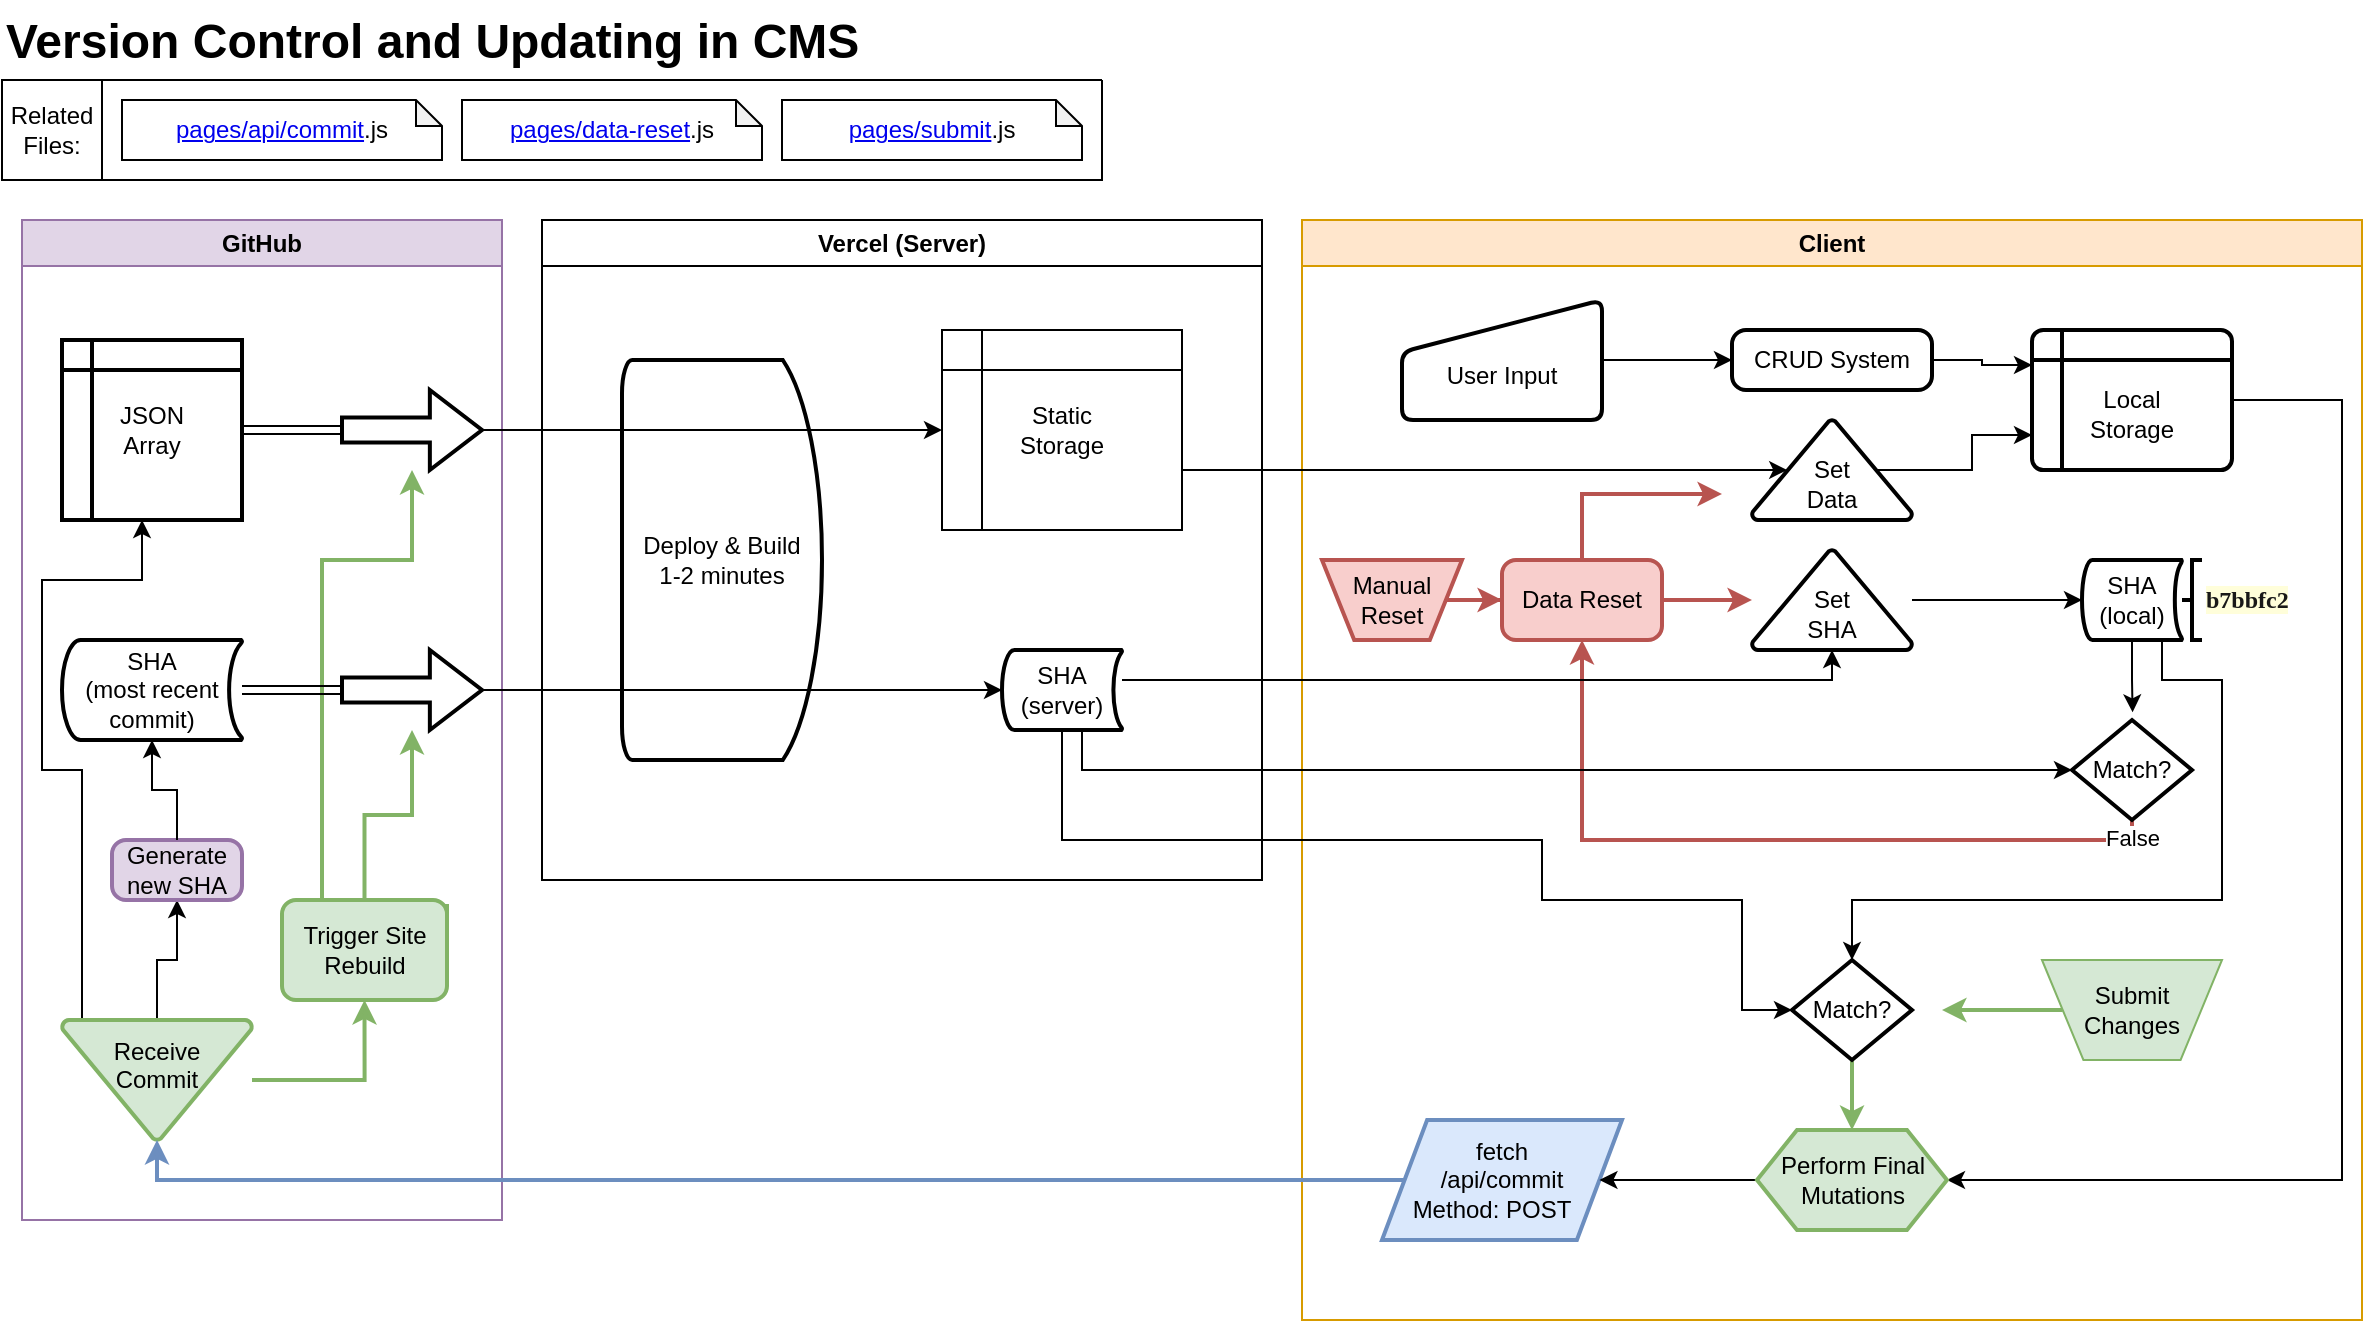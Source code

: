 <mxfile version="26.2.13">
  <diagram name="Page-1" id="B2x0uZb7mv4JfYxzWGTq">
    <mxGraphModel dx="1239" dy="737" grid="1" gridSize="10" guides="1" tooltips="1" connect="1" arrows="1" fold="1" page="1" pageScale="1" pageWidth="850" pageHeight="1100" math="0" shadow="0">
      <root>
        <mxCell id="0" />
        <mxCell id="1" parent="0" />
        <mxCell id="49kiqgvudHxhPm8cgrD7-1" value="&lt;h1 style=&quot;margin-top: 0px;&quot;&gt;Version Control and Updating in CMS&lt;/h1&gt;" style="text;html=1;whiteSpace=wrap;overflow=hidden;rounded=0;" vertex="1" parent="1">
          <mxGeometry x="10" y="10" width="950" height="40" as="geometry" />
        </mxCell>
        <mxCell id="49kiqgvudHxhPm8cgrD7-2" value="Related Files:" style="whiteSpace=wrap;html=1;aspect=fixed;" vertex="1" parent="1">
          <mxGeometry x="10" y="50" width="50" height="50" as="geometry" />
        </mxCell>
        <mxCell id="49kiqgvudHxhPm8cgrD7-3" value="" style="swimlane;startSize=0;" vertex="1" parent="1">
          <mxGeometry x="60" y="50" width="500" height="50" as="geometry">
            <mxRectangle x="60" y="50" width="50" height="40" as="alternateBounds" />
          </mxGeometry>
        </mxCell>
        <mxCell id="49kiqgvudHxhPm8cgrD7-4" value="&lt;a href=&quot;https://github.com/macglencoe/EmporiumWebsite/blob/cms/pages/api/commit.js&quot;&gt;pages/api/commit&lt;/a&gt;.js" style="shape=note;whiteSpace=wrap;html=1;backgroundOutline=1;darkOpacity=0.05;size=13;" vertex="1" parent="49kiqgvudHxhPm8cgrD7-3">
          <mxGeometry x="10" y="10" width="160" height="30" as="geometry" />
        </mxCell>
        <mxCell id="49kiqgvudHxhPm8cgrD7-5" value="&lt;a href=&quot;https://github.com/macglencoe/EmporiumWebsite/blob/cms/pages/data-reset.js&quot;&gt;pages/data-reset&lt;/a&gt;.js" style="shape=note;whiteSpace=wrap;html=1;backgroundOutline=1;darkOpacity=0.05;size=13;" vertex="1" parent="49kiqgvudHxhPm8cgrD7-3">
          <mxGeometry x="180" y="10" width="150" height="30" as="geometry" />
        </mxCell>
        <mxCell id="49kiqgvudHxhPm8cgrD7-121" value="&lt;a href=&quot;https://github.com/macglencoe/EmporiumWebsite/blob/cms/pages/submit.js&quot;&gt;pages/submit&lt;/a&gt;.js" style="shape=note;whiteSpace=wrap;html=1;backgroundOutline=1;darkOpacity=0.05;size=13;" vertex="1" parent="49kiqgvudHxhPm8cgrD7-3">
          <mxGeometry x="340" y="10" width="150" height="30" as="geometry" />
        </mxCell>
        <mxCell id="49kiqgvudHxhPm8cgrD7-6" value="GitHub" style="swimlane;whiteSpace=wrap;html=1;fillColor=#e1d5e7;strokeColor=#9673a6;" vertex="1" parent="1">
          <mxGeometry x="20" y="120" width="240" height="500" as="geometry" />
        </mxCell>
        <mxCell id="49kiqgvudHxhPm8cgrD7-48" value="SHA&lt;div&gt;(most recent commit)&lt;/div&gt;" style="strokeWidth=2;html=1;shape=mxgraph.flowchart.stored_data;whiteSpace=wrap;" vertex="1" parent="49kiqgvudHxhPm8cgrD7-6">
          <mxGeometry x="20" y="210" width="90" height="50" as="geometry" />
        </mxCell>
        <mxCell id="49kiqgvudHxhPm8cgrD7-100" style="edgeStyle=orthogonalEdgeStyle;rounded=0;orthogonalLoop=1;jettySize=auto;html=1;entryX=0.5;entryY=1;entryDx=0;entryDy=0;fillColor=#d5e8d4;strokeColor=#82b366;strokeWidth=2;" edge="1" parent="49kiqgvudHxhPm8cgrD7-6" source="49kiqgvudHxhPm8cgrD7-98" target="49kiqgvudHxhPm8cgrD7-99">
          <mxGeometry relative="1" as="geometry" />
        </mxCell>
        <mxCell id="49kiqgvudHxhPm8cgrD7-124" style="edgeStyle=orthogonalEdgeStyle;rounded=0;orthogonalLoop=1;jettySize=auto;html=1;" edge="1" parent="49kiqgvudHxhPm8cgrD7-6" source="49kiqgvudHxhPm8cgrD7-98" target="49kiqgvudHxhPm8cgrD7-101">
          <mxGeometry relative="1" as="geometry">
            <Array as="points">
              <mxPoint x="30" y="275" />
              <mxPoint x="10" y="275" />
              <mxPoint x="10" y="180" />
              <mxPoint x="60" y="180" />
            </Array>
          </mxGeometry>
        </mxCell>
        <mxCell id="49kiqgvudHxhPm8cgrD7-126" style="edgeStyle=orthogonalEdgeStyle;rounded=0;orthogonalLoop=1;jettySize=auto;html=1;entryX=0.5;entryY=1;entryDx=0;entryDy=0;" edge="1" parent="49kiqgvudHxhPm8cgrD7-6" source="49kiqgvudHxhPm8cgrD7-98" target="49kiqgvudHxhPm8cgrD7-125">
          <mxGeometry relative="1" as="geometry" />
        </mxCell>
        <mxCell id="49kiqgvudHxhPm8cgrD7-98" value="Receive&lt;div&gt;Commit&lt;/div&gt;&lt;div&gt;&lt;br&gt;&lt;/div&gt;" style="strokeWidth=2;html=1;shape=mxgraph.flowchart.merge_or_storage;whiteSpace=wrap;fillColor=#d5e8d4;strokeColor=#82b366;" vertex="1" parent="49kiqgvudHxhPm8cgrD7-6">
          <mxGeometry x="20" y="400" width="95" height="60" as="geometry" />
        </mxCell>
        <mxCell id="49kiqgvudHxhPm8cgrD7-105" style="edgeStyle=orthogonalEdgeStyle;rounded=0;orthogonalLoop=1;jettySize=auto;html=1;fillColor=#d5e8d4;strokeColor=#82b366;strokeWidth=2;" edge="1" parent="49kiqgvudHxhPm8cgrD7-6" source="49kiqgvudHxhPm8cgrD7-99" target="49kiqgvudHxhPm8cgrD7-104">
          <mxGeometry relative="1" as="geometry" />
        </mxCell>
        <mxCell id="49kiqgvudHxhPm8cgrD7-106" style="edgeStyle=orthogonalEdgeStyle;rounded=0;orthogonalLoop=1;jettySize=auto;html=1;exitX=1;exitY=0.25;exitDx=0;exitDy=0;fillColor=#d5e8d4;strokeColor=#82b366;strokeWidth=2;" edge="1" parent="49kiqgvudHxhPm8cgrD7-6" source="49kiqgvudHxhPm8cgrD7-99" target="49kiqgvudHxhPm8cgrD7-103">
          <mxGeometry relative="1" as="geometry">
            <Array as="points">
              <mxPoint x="150" y="343" />
              <mxPoint x="150" y="170" />
              <mxPoint x="195" y="170" />
            </Array>
          </mxGeometry>
        </mxCell>
        <mxCell id="49kiqgvudHxhPm8cgrD7-99" value="Trigger Site Rebuild" style="rounded=1;whiteSpace=wrap;html=1;absoluteArcSize=1;arcSize=14;strokeWidth=2;fillColor=#d5e8d4;strokeColor=#82b366;" vertex="1" parent="49kiqgvudHxhPm8cgrD7-6">
          <mxGeometry x="130" y="340" width="82.5" height="50" as="geometry" />
        </mxCell>
        <mxCell id="49kiqgvudHxhPm8cgrD7-101" value="JSON&lt;div&gt;Array&lt;/div&gt;" style="shape=internalStorage;whiteSpace=wrap;html=1;dx=15;dy=15;rounded=1;arcSize=0;strokeWidth=2;" vertex="1" parent="49kiqgvudHxhPm8cgrD7-6">
          <mxGeometry x="20" y="60" width="90" height="90" as="geometry" />
        </mxCell>
        <mxCell id="49kiqgvudHxhPm8cgrD7-103" value="" style="verticalLabelPosition=bottom;verticalAlign=top;html=1;strokeWidth=2;shape=mxgraph.arrows2.arrow;dy=0.69;dx=26.07;notch=0;" vertex="1" parent="49kiqgvudHxhPm8cgrD7-6">
          <mxGeometry x="160" y="85" width="70" height="40" as="geometry" />
        </mxCell>
        <mxCell id="49kiqgvudHxhPm8cgrD7-104" value="" style="verticalLabelPosition=bottom;verticalAlign=top;html=1;strokeWidth=2;shape=mxgraph.arrows2.arrow;dy=0.69;dx=26.07;notch=0;" vertex="1" parent="49kiqgvudHxhPm8cgrD7-6">
          <mxGeometry x="160" y="215" width="70" height="40" as="geometry" />
        </mxCell>
        <mxCell id="49kiqgvudHxhPm8cgrD7-107" style="edgeStyle=orthogonalEdgeStyle;rounded=0;orthogonalLoop=1;jettySize=auto;html=1;entryX=0;entryY=0.5;entryDx=0;entryDy=0;entryPerimeter=0;shape=link;" edge="1" parent="49kiqgvudHxhPm8cgrD7-6" source="49kiqgvudHxhPm8cgrD7-101" target="49kiqgvudHxhPm8cgrD7-103">
          <mxGeometry relative="1" as="geometry" />
        </mxCell>
        <mxCell id="49kiqgvudHxhPm8cgrD7-108" style="edgeStyle=orthogonalEdgeStyle;rounded=0;orthogonalLoop=1;jettySize=auto;html=1;entryX=0;entryY=0.5;entryDx=0;entryDy=0;entryPerimeter=0;shape=link;" edge="1" parent="49kiqgvudHxhPm8cgrD7-6" source="49kiqgvudHxhPm8cgrD7-48" target="49kiqgvudHxhPm8cgrD7-104">
          <mxGeometry relative="1" as="geometry" />
        </mxCell>
        <mxCell id="49kiqgvudHxhPm8cgrD7-125" value="Generate new SHA" style="rounded=1;whiteSpace=wrap;html=1;absoluteArcSize=1;arcSize=14;strokeWidth=2;fillColor=#e1d5e7;strokeColor=#9673a6;" vertex="1" parent="49kiqgvudHxhPm8cgrD7-6">
          <mxGeometry x="45" y="310" width="65" height="30" as="geometry" />
        </mxCell>
        <mxCell id="49kiqgvudHxhPm8cgrD7-127" style="edgeStyle=orthogonalEdgeStyle;rounded=0;orthogonalLoop=1;jettySize=auto;html=1;entryX=0.5;entryY=1;entryDx=0;entryDy=0;entryPerimeter=0;" edge="1" parent="49kiqgvudHxhPm8cgrD7-6" source="49kiqgvudHxhPm8cgrD7-125" target="49kiqgvudHxhPm8cgrD7-48">
          <mxGeometry relative="1" as="geometry" />
        </mxCell>
        <mxCell id="49kiqgvudHxhPm8cgrD7-7" value="Vercel (Server)" style="swimlane;whiteSpace=wrap;html=1;" vertex="1" parent="1">
          <mxGeometry x="280" y="120" width="360" height="330" as="geometry" />
        </mxCell>
        <mxCell id="49kiqgvudHxhPm8cgrD7-44" value="Static&lt;div&gt;Storage&lt;/div&gt;" style="shape=internalStorage;whiteSpace=wrap;html=1;backgroundOutline=1;" vertex="1" parent="49kiqgvudHxhPm8cgrD7-7">
          <mxGeometry x="200" y="55" width="120" height="100" as="geometry" />
        </mxCell>
        <mxCell id="49kiqgvudHxhPm8cgrD7-46" value="SHA&lt;div&gt;(server)&lt;/div&gt;" style="strokeWidth=2;html=1;shape=mxgraph.flowchart.stored_data;whiteSpace=wrap;" vertex="1" parent="49kiqgvudHxhPm8cgrD7-7">
          <mxGeometry x="230" y="215" width="60" height="40" as="geometry" />
        </mxCell>
        <mxCell id="49kiqgvudHxhPm8cgrD7-113" value="Deploy &amp;amp; Build&lt;div&gt;1-2 minutes&lt;/div&gt;" style="strokeWidth=2;html=1;shape=mxgraph.flowchart.delay;whiteSpace=wrap;" vertex="1" parent="49kiqgvudHxhPm8cgrD7-7">
          <mxGeometry x="40" y="70" width="100" height="200" as="geometry" />
        </mxCell>
        <mxCell id="49kiqgvudHxhPm8cgrD7-8" value="Client" style="swimlane;whiteSpace=wrap;html=1;fillColor=#ffe6cc;strokeColor=#d79b00;" vertex="1" parent="1">
          <mxGeometry x="660" y="120" width="530" height="550" as="geometry" />
        </mxCell>
        <mxCell id="49kiqgvudHxhPm8cgrD7-96" style="edgeStyle=orthogonalEdgeStyle;rounded=0;orthogonalLoop=1;jettySize=auto;html=1;entryX=1;entryY=0.5;entryDx=0;entryDy=0;" edge="1" parent="49kiqgvudHxhPm8cgrD7-8" source="49kiqgvudHxhPm8cgrD7-10" target="49kiqgvudHxhPm8cgrD7-93">
          <mxGeometry relative="1" as="geometry">
            <Array as="points">
              <mxPoint x="520" y="90" />
              <mxPoint x="520" y="480" />
            </Array>
          </mxGeometry>
        </mxCell>
        <mxCell id="49kiqgvudHxhPm8cgrD7-10" value="&lt;div&gt;&lt;br&gt;&lt;/div&gt;Local&lt;div&gt;Storage&lt;/div&gt;" style="shape=internalStorage;whiteSpace=wrap;html=1;dx=15;dy=15;rounded=1;arcSize=8;strokeWidth=2;" vertex="1" parent="49kiqgvudHxhPm8cgrD7-8">
          <mxGeometry x="365" y="55" width="100" height="70" as="geometry" />
        </mxCell>
        <mxCell id="49kiqgvudHxhPm8cgrD7-26" style="edgeStyle=orthogonalEdgeStyle;rounded=0;orthogonalLoop=1;jettySize=auto;html=1;entryX=0;entryY=0.5;entryDx=0;entryDy=0;" edge="1" parent="49kiqgvudHxhPm8cgrD7-8" source="49kiqgvudHxhPm8cgrD7-24" target="49kiqgvudHxhPm8cgrD7-25">
          <mxGeometry relative="1" as="geometry" />
        </mxCell>
        <mxCell id="49kiqgvudHxhPm8cgrD7-24" value="&lt;div&gt;&lt;span style=&quot;background-color: transparent; color: light-dark(rgb(0, 0, 0), rgb(255, 255, 255));&quot;&gt;&lt;br&gt;&lt;/span&gt;&lt;/div&gt;&lt;span style=&quot;background-color: transparent; color: light-dark(rgb(0, 0, 0), rgb(255, 255, 255));&quot;&gt;User Input&lt;/span&gt;" style="html=1;strokeWidth=2;shape=manualInput;whiteSpace=wrap;rounded=1;size=26;arcSize=11;" vertex="1" parent="49kiqgvudHxhPm8cgrD7-8">
          <mxGeometry x="50" y="40" width="100" height="60" as="geometry" />
        </mxCell>
        <mxCell id="49kiqgvudHxhPm8cgrD7-27" style="edgeStyle=orthogonalEdgeStyle;rounded=0;orthogonalLoop=1;jettySize=auto;html=1;entryX=0;entryY=0.25;entryDx=0;entryDy=0;" edge="1" parent="49kiqgvudHxhPm8cgrD7-8" source="49kiqgvudHxhPm8cgrD7-25" target="49kiqgvudHxhPm8cgrD7-10">
          <mxGeometry relative="1" as="geometry" />
        </mxCell>
        <mxCell id="49kiqgvudHxhPm8cgrD7-25" value="CRUD System" style="rounded=1;whiteSpace=wrap;html=1;absoluteArcSize=1;arcSize=14;strokeWidth=2;" vertex="1" parent="49kiqgvudHxhPm8cgrD7-8">
          <mxGeometry x="215" y="55" width="100" height="30" as="geometry" />
        </mxCell>
        <mxCell id="49kiqgvudHxhPm8cgrD7-35" value="SHA&lt;div&gt;(local)&lt;/div&gt;" style="strokeWidth=2;html=1;shape=mxgraph.flowchart.stored_data;whiteSpace=wrap;" vertex="1" parent="49kiqgvudHxhPm8cgrD7-8">
          <mxGeometry x="390" y="170" width="50" height="40" as="geometry" />
        </mxCell>
        <mxCell id="49kiqgvudHxhPm8cgrD7-71" style="edgeStyle=orthogonalEdgeStyle;rounded=0;orthogonalLoop=1;jettySize=auto;html=1;fillColor=#f8cecc;strokeColor=#b85450;strokeWidth=2;" edge="1" parent="49kiqgvudHxhPm8cgrD7-8" source="49kiqgvudHxhPm8cgrD7-37" target="49kiqgvudHxhPm8cgrD7-70">
          <mxGeometry relative="1" as="geometry" />
        </mxCell>
        <mxCell id="49kiqgvudHxhPm8cgrD7-37" value="Data Reset" style="rounded=1;whiteSpace=wrap;html=1;absoluteArcSize=1;arcSize=14;strokeWidth=2;fillColor=#f8cecc;strokeColor=#b85450;" vertex="1" parent="49kiqgvudHxhPm8cgrD7-8">
          <mxGeometry x="100" y="170" width="80" height="40" as="geometry" />
        </mxCell>
        <mxCell id="49kiqgvudHxhPm8cgrD7-57" value="False" style="edgeStyle=orthogonalEdgeStyle;rounded=0;orthogonalLoop=1;jettySize=auto;html=1;entryX=0.5;entryY=1;entryDx=0;entryDy=0;fillColor=#f8cecc;strokeColor=#b85450;strokeWidth=2;" edge="1" parent="49kiqgvudHxhPm8cgrD7-8" source="49kiqgvudHxhPm8cgrD7-51" target="49kiqgvudHxhPm8cgrD7-37">
          <mxGeometry x="-0.953" relative="1" as="geometry">
            <Array as="points">
              <mxPoint x="415" y="310" />
              <mxPoint x="140" y="310" />
            </Array>
            <mxPoint as="offset" />
          </mxGeometry>
        </mxCell>
        <mxCell id="49kiqgvudHxhPm8cgrD7-51" value="Match?" style="strokeWidth=2;html=1;shape=mxgraph.flowchart.decision;whiteSpace=wrap;" vertex="1" parent="49kiqgvudHxhPm8cgrD7-8">
          <mxGeometry x="385" y="250" width="60" height="50" as="geometry" />
        </mxCell>
        <mxCell id="49kiqgvudHxhPm8cgrD7-52" style="edgeStyle=orthogonalEdgeStyle;rounded=0;orthogonalLoop=1;jettySize=auto;html=1;entryX=0.505;entryY=-0.077;entryDx=0;entryDy=0;entryPerimeter=0;" edge="1" parent="49kiqgvudHxhPm8cgrD7-8" source="49kiqgvudHxhPm8cgrD7-35" target="49kiqgvudHxhPm8cgrD7-51">
          <mxGeometry relative="1" as="geometry" />
        </mxCell>
        <mxCell id="49kiqgvudHxhPm8cgrD7-67" value="&lt;b style=&quot;box-sizing: border-box; border-width: 0px; border-style: solid; -webkit-font-smoothing: antialiased; color: rgb(25, 24, 24); text-align: center; text-wrap-mode: wrap; background-color: rgb(255, 254, 218);&quot; class=&quot;jsx-7c64018697440fa9&quot;&gt;&lt;font face=&quot;Lucida Console&quot;&gt;b7bbfc2&lt;/font&gt;&lt;/b&gt;" style="strokeWidth=2;html=1;shape=mxgraph.flowchart.annotation_2;align=left;labelPosition=right;pointerEvents=1;" vertex="1" parent="49kiqgvudHxhPm8cgrD7-8">
          <mxGeometry x="440" y="170" width="10" height="40" as="geometry" />
        </mxCell>
        <mxCell id="49kiqgvudHxhPm8cgrD7-70" value="&lt;br&gt;&lt;div&gt;Set&lt;/div&gt;&lt;div&gt;SHA&lt;/div&gt;" style="strokeWidth=2;html=1;shape=mxgraph.flowchart.extract_or_measurement;whiteSpace=wrap;" vertex="1" parent="49kiqgvudHxhPm8cgrD7-8">
          <mxGeometry x="225" y="165" width="80" height="50" as="geometry" />
        </mxCell>
        <mxCell id="49kiqgvudHxhPm8cgrD7-72" style="edgeStyle=orthogonalEdgeStyle;rounded=0;orthogonalLoop=1;jettySize=auto;html=1;entryX=0;entryY=0.5;entryDx=0;entryDy=0;entryPerimeter=0;" edge="1" parent="49kiqgvudHxhPm8cgrD7-8" source="49kiqgvudHxhPm8cgrD7-70" target="49kiqgvudHxhPm8cgrD7-35">
          <mxGeometry relative="1" as="geometry" />
        </mxCell>
        <mxCell id="49kiqgvudHxhPm8cgrD7-75" style="edgeStyle=orthogonalEdgeStyle;rounded=0;orthogonalLoop=1;jettySize=auto;html=1;entryX=0;entryY=0.75;entryDx=0;entryDy=0;exitX=0.78;exitY=0.5;exitDx=0;exitDy=0;exitPerimeter=0;" edge="1" parent="49kiqgvudHxhPm8cgrD7-8" source="49kiqgvudHxhPm8cgrD7-74" target="49kiqgvudHxhPm8cgrD7-10">
          <mxGeometry relative="1" as="geometry" />
        </mxCell>
        <mxCell id="49kiqgvudHxhPm8cgrD7-74" value="&lt;br&gt;&lt;div&gt;Set&lt;/div&gt;&lt;div&gt;Data&lt;/div&gt;" style="strokeWidth=2;html=1;shape=mxgraph.flowchart.extract_or_measurement;whiteSpace=wrap;" vertex="1" parent="49kiqgvudHxhPm8cgrD7-8">
          <mxGeometry x="225" y="100" width="80" height="50" as="geometry" />
        </mxCell>
        <mxCell id="49kiqgvudHxhPm8cgrD7-76" style="edgeStyle=orthogonalEdgeStyle;rounded=0;orthogonalLoop=1;jettySize=auto;html=1;fillColor=#f8cecc;strokeColor=#b85450;strokeWidth=2;" edge="1" parent="49kiqgvudHxhPm8cgrD7-8" source="49kiqgvudHxhPm8cgrD7-37">
          <mxGeometry relative="1" as="geometry">
            <mxPoint x="210" y="137" as="targetPoint" />
            <Array as="points">
              <mxPoint x="140" y="137" />
            </Array>
          </mxGeometry>
        </mxCell>
        <mxCell id="49kiqgvudHxhPm8cgrD7-79" style="edgeStyle=orthogonalEdgeStyle;rounded=0;orthogonalLoop=1;jettySize=auto;html=1;entryX=0;entryY=0.5;entryDx=0;entryDy=0;fillColor=#f8cecc;strokeColor=#b85450;strokeWidth=2;" edge="1" parent="49kiqgvudHxhPm8cgrD7-8" source="49kiqgvudHxhPm8cgrD7-78" target="49kiqgvudHxhPm8cgrD7-37">
          <mxGeometry relative="1" as="geometry" />
        </mxCell>
        <mxCell id="49kiqgvudHxhPm8cgrD7-78" value="Manual&lt;div&gt;Reset&lt;/div&gt;" style="verticalLabelPosition=middle;verticalAlign=middle;html=1;shape=trapezoid;perimeter=trapezoidPerimeter;whiteSpace=wrap;size=0.23;arcSize=10;flipV=1;labelPosition=center;align=center;fillColor=#f8cecc;strokeColor=#b85450;strokeWidth=2;" vertex="1" parent="49kiqgvudHxhPm8cgrD7-8">
          <mxGeometry x="10" y="170" width="70" height="40" as="geometry" />
        </mxCell>
        <mxCell id="49kiqgvudHxhPm8cgrD7-86" style="edgeStyle=orthogonalEdgeStyle;rounded=0;orthogonalLoop=1;jettySize=auto;html=1;fillColor=#d5e8d4;strokeColor=#82b366;strokeWidth=2;" edge="1" parent="49kiqgvudHxhPm8cgrD7-8" source="49kiqgvudHxhPm8cgrD7-80">
          <mxGeometry relative="1" as="geometry">
            <mxPoint x="320" y="395" as="targetPoint" />
          </mxGeometry>
        </mxCell>
        <mxCell id="49kiqgvudHxhPm8cgrD7-80" value="Submit&lt;div&gt;Changes&lt;/div&gt;" style="verticalLabelPosition=middle;verticalAlign=middle;html=1;shape=trapezoid;perimeter=trapezoidPerimeter;whiteSpace=wrap;size=0.23;arcSize=10;flipV=1;labelPosition=center;align=center;fillColor=#d5e8d4;strokeColor=#82b366;" vertex="1" parent="49kiqgvudHxhPm8cgrD7-8">
          <mxGeometry x="370" y="370" width="90" height="50" as="geometry" />
        </mxCell>
        <mxCell id="49kiqgvudHxhPm8cgrD7-95" style="edgeStyle=orthogonalEdgeStyle;rounded=0;orthogonalLoop=1;jettySize=auto;html=1;entryX=0.5;entryY=0;entryDx=0;entryDy=0;fillColor=#d5e8d4;strokeColor=#82b366;strokeWidth=2;" edge="1" parent="49kiqgvudHxhPm8cgrD7-8" source="49kiqgvudHxhPm8cgrD7-83" target="49kiqgvudHxhPm8cgrD7-93">
          <mxGeometry relative="1" as="geometry" />
        </mxCell>
        <mxCell id="49kiqgvudHxhPm8cgrD7-83" value="Match?" style="strokeWidth=2;html=1;shape=mxgraph.flowchart.decision;whiteSpace=wrap;" vertex="1" parent="49kiqgvudHxhPm8cgrD7-8">
          <mxGeometry x="245" y="370" width="60" height="50" as="geometry" />
        </mxCell>
        <mxCell id="49kiqgvudHxhPm8cgrD7-84" style="edgeStyle=orthogonalEdgeStyle;rounded=0;orthogonalLoop=1;jettySize=auto;html=1;entryX=0.5;entryY=0;entryDx=0;entryDy=0;entryPerimeter=0;" edge="1" parent="49kiqgvudHxhPm8cgrD7-8" source="49kiqgvudHxhPm8cgrD7-35" target="49kiqgvudHxhPm8cgrD7-83">
          <mxGeometry relative="1" as="geometry">
            <Array as="points">
              <mxPoint x="430" y="230" />
              <mxPoint x="460" y="230" />
              <mxPoint x="460" y="340" />
              <mxPoint x="275" y="340" />
            </Array>
          </mxGeometry>
        </mxCell>
        <mxCell id="49kiqgvudHxhPm8cgrD7-90" value="fetch&lt;div&gt;/api/commit&lt;/div&gt;&lt;div&gt;Method: POST&amp;nbsp; &amp;nbsp;&lt;/div&gt;" style="shape=parallelogram;html=1;strokeWidth=2;perimeter=parallelogramPerimeter;whiteSpace=wrap;rounded=1;arcSize=0;size=0.188;fillColor=#dae8fc;strokeColor=#6c8ebf;" vertex="1" parent="49kiqgvudHxhPm8cgrD7-8">
          <mxGeometry x="40" y="450" width="120" height="60" as="geometry" />
        </mxCell>
        <mxCell id="49kiqgvudHxhPm8cgrD7-94" style="edgeStyle=orthogonalEdgeStyle;rounded=0;orthogonalLoop=1;jettySize=auto;html=1;entryX=1;entryY=0.5;entryDx=0;entryDy=0;strokeWidth=1;" edge="1" parent="49kiqgvudHxhPm8cgrD7-8" source="49kiqgvudHxhPm8cgrD7-93" target="49kiqgvudHxhPm8cgrD7-90">
          <mxGeometry relative="1" as="geometry" />
        </mxCell>
        <mxCell id="49kiqgvudHxhPm8cgrD7-93" value="Perform Final Mutations" style="shape=hexagon;perimeter=hexagonPerimeter2;whiteSpace=wrap;html=1;fixedSize=1;fillColor=#d5e8d4;strokeColor=#82b366;strokeWidth=2;" vertex="1" parent="49kiqgvudHxhPm8cgrD7-8">
          <mxGeometry x="227.5" y="455" width="95" height="50" as="geometry" />
        </mxCell>
        <mxCell id="49kiqgvudHxhPm8cgrD7-53" style="edgeStyle=orthogonalEdgeStyle;rounded=0;orthogonalLoop=1;jettySize=auto;html=1;entryX=0;entryY=0.5;entryDx=0;entryDy=0;entryPerimeter=0;" edge="1" parent="1" source="49kiqgvudHxhPm8cgrD7-46" target="49kiqgvudHxhPm8cgrD7-51">
          <mxGeometry relative="1" as="geometry">
            <Array as="points">
              <mxPoint x="550" y="395" />
            </Array>
          </mxGeometry>
        </mxCell>
        <mxCell id="49kiqgvudHxhPm8cgrD7-73" style="edgeStyle=orthogonalEdgeStyle;rounded=0;orthogonalLoop=1;jettySize=auto;html=1;entryX=0.5;entryY=1;entryDx=0;entryDy=0;entryPerimeter=0;" edge="1" parent="1" source="49kiqgvudHxhPm8cgrD7-46" target="49kiqgvudHxhPm8cgrD7-70">
          <mxGeometry relative="1" as="geometry">
            <Array as="points">
              <mxPoint x="925" y="350" />
            </Array>
          </mxGeometry>
        </mxCell>
        <mxCell id="49kiqgvudHxhPm8cgrD7-77" style="edgeStyle=orthogonalEdgeStyle;rounded=0;orthogonalLoop=1;jettySize=auto;html=1;entryX=0.22;entryY=0.5;entryDx=0;entryDy=0;entryPerimeter=0;" edge="1" parent="1" source="49kiqgvudHxhPm8cgrD7-44" target="49kiqgvudHxhPm8cgrD7-74">
          <mxGeometry relative="1" as="geometry">
            <Array as="points">
              <mxPoint x="690" y="245" />
              <mxPoint x="690" y="245" />
            </Array>
          </mxGeometry>
        </mxCell>
        <mxCell id="49kiqgvudHxhPm8cgrD7-85" style="edgeStyle=orthogonalEdgeStyle;rounded=0;orthogonalLoop=1;jettySize=auto;html=1;entryX=0;entryY=0.5;entryDx=0;entryDy=0;entryPerimeter=0;" edge="1" parent="1" source="49kiqgvudHxhPm8cgrD7-46" target="49kiqgvudHxhPm8cgrD7-83">
          <mxGeometry relative="1" as="geometry">
            <Array as="points">
              <mxPoint x="540" y="430" />
              <mxPoint x="780" y="430" />
              <mxPoint x="780" y="460" />
              <mxPoint x="880" y="460" />
              <mxPoint x="880" y="515" />
            </Array>
          </mxGeometry>
        </mxCell>
        <mxCell id="49kiqgvudHxhPm8cgrD7-117" style="edgeStyle=orthogonalEdgeStyle;rounded=0;orthogonalLoop=1;jettySize=auto;html=1;entryX=0;entryY=0.5;entryDx=0;entryDy=0;entryPerimeter=0;" edge="1" parent="1" source="49kiqgvudHxhPm8cgrD7-104" target="49kiqgvudHxhPm8cgrD7-46">
          <mxGeometry relative="1" as="geometry" />
        </mxCell>
        <mxCell id="49kiqgvudHxhPm8cgrD7-118" style="edgeStyle=orthogonalEdgeStyle;rounded=0;orthogonalLoop=1;jettySize=auto;html=1;" edge="1" parent="1" source="49kiqgvudHxhPm8cgrD7-103" target="49kiqgvudHxhPm8cgrD7-44">
          <mxGeometry relative="1" as="geometry" />
        </mxCell>
        <mxCell id="49kiqgvudHxhPm8cgrD7-119" style="edgeStyle=orthogonalEdgeStyle;rounded=0;orthogonalLoop=1;jettySize=auto;html=1;entryX=0.5;entryY=1;entryDx=0;entryDy=0;entryPerimeter=0;fillColor=#dae8fc;strokeColor=#6c8ebf;strokeWidth=2;" edge="1" parent="1" source="49kiqgvudHxhPm8cgrD7-90" target="49kiqgvudHxhPm8cgrD7-98">
          <mxGeometry relative="1" as="geometry" />
        </mxCell>
      </root>
    </mxGraphModel>
  </diagram>
</mxfile>
